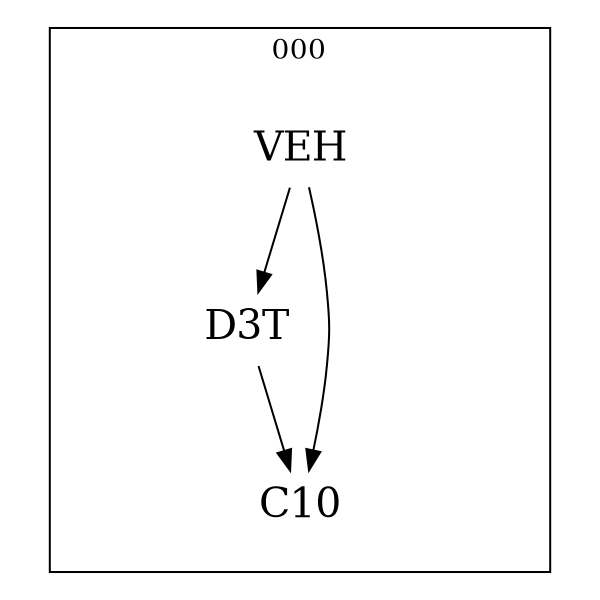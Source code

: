 strict digraph DAGS {
	size = "4,4!" ; ratio ="fill"; subgraph cluster_0{
			labeldoc = "t";
			label = "000";node	[label= VEH, shape = plaintext, fontsize=20] VEH;node	[label= D3T, shape = plaintext, fontsize=20] D3T;node	[label= C10, shape = plaintext, fontsize=20] C10;
VEH->D3T;
VEH->C10;
D3T->C10;
	}}